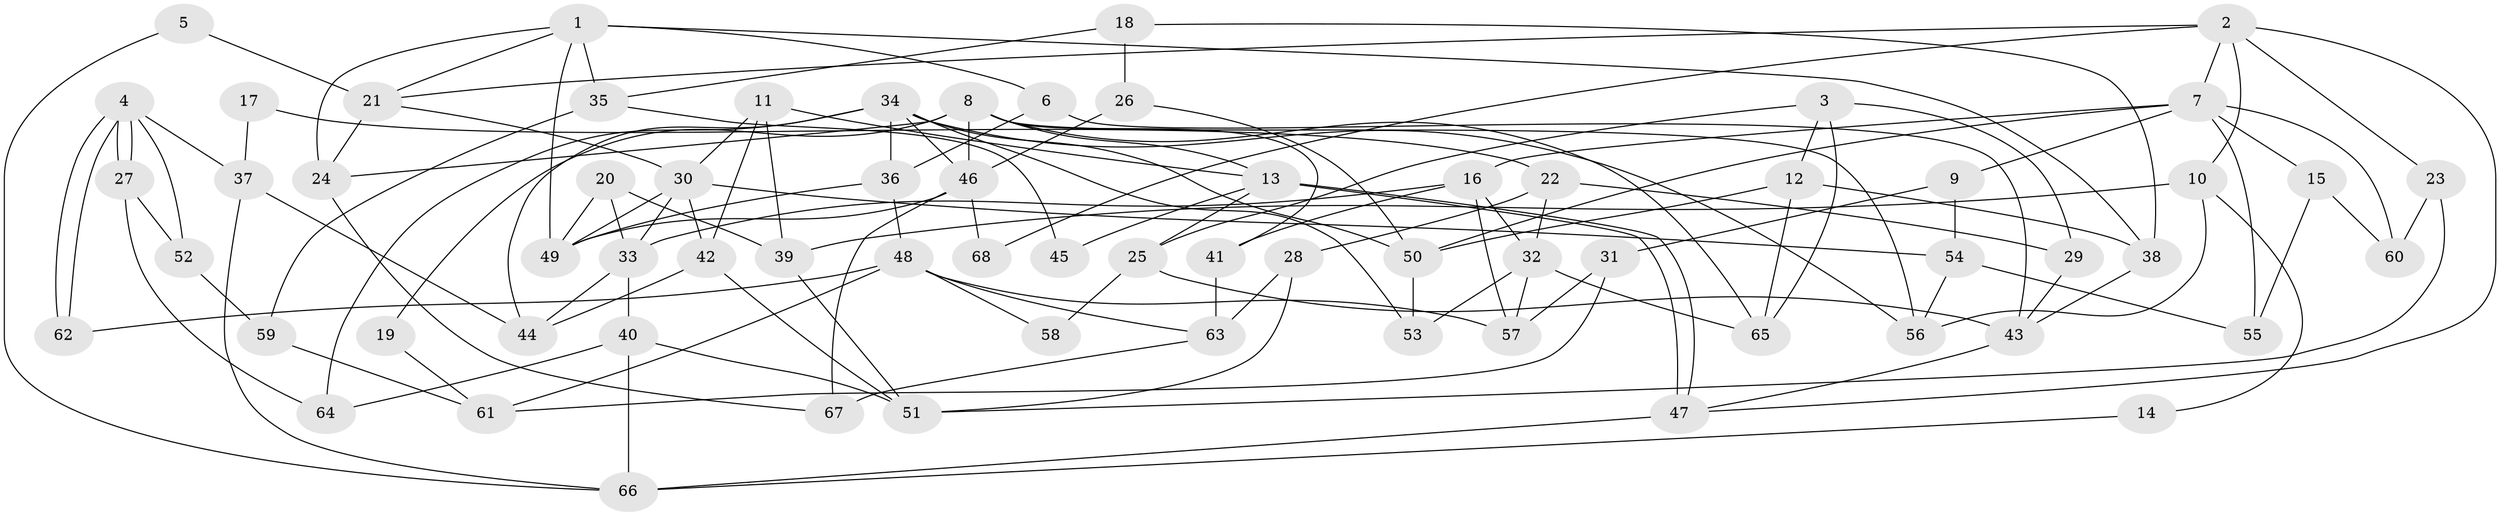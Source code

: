 // coarse degree distribution, {7: 0.1276595744680851, 6: 0.0851063829787234, 4: 0.23404255319148937, 5: 0.1276595744680851, 2: 0.0851063829787234, 10: 0.02127659574468085, 8: 0.06382978723404255, 3: 0.23404255319148937, 11: 0.02127659574468085}
// Generated by graph-tools (version 1.1) at 2025/23/03/03/25 07:23:59]
// undirected, 68 vertices, 136 edges
graph export_dot {
graph [start="1"]
  node [color=gray90,style=filled];
  1;
  2;
  3;
  4;
  5;
  6;
  7;
  8;
  9;
  10;
  11;
  12;
  13;
  14;
  15;
  16;
  17;
  18;
  19;
  20;
  21;
  22;
  23;
  24;
  25;
  26;
  27;
  28;
  29;
  30;
  31;
  32;
  33;
  34;
  35;
  36;
  37;
  38;
  39;
  40;
  41;
  42;
  43;
  44;
  45;
  46;
  47;
  48;
  49;
  50;
  51;
  52;
  53;
  54;
  55;
  56;
  57;
  58;
  59;
  60;
  61;
  62;
  63;
  64;
  65;
  66;
  67;
  68;
  1 -- 6;
  1 -- 21;
  1 -- 24;
  1 -- 35;
  1 -- 38;
  1 -- 49;
  2 -- 7;
  2 -- 47;
  2 -- 10;
  2 -- 21;
  2 -- 23;
  2 -- 68;
  3 -- 12;
  3 -- 65;
  3 -- 25;
  3 -- 29;
  4 -- 62;
  4 -- 62;
  4 -- 27;
  4 -- 27;
  4 -- 37;
  4 -- 52;
  5 -- 66;
  5 -- 21;
  6 -- 36;
  6 -- 43;
  7 -- 16;
  7 -- 50;
  7 -- 9;
  7 -- 15;
  7 -- 55;
  7 -- 60;
  8 -- 13;
  8 -- 24;
  8 -- 19;
  8 -- 41;
  8 -- 46;
  8 -- 56;
  8 -- 65;
  9 -- 54;
  9 -- 31;
  10 -- 56;
  10 -- 14;
  10 -- 39;
  11 -- 13;
  11 -- 30;
  11 -- 39;
  11 -- 42;
  12 -- 38;
  12 -- 65;
  12 -- 50;
  13 -- 25;
  13 -- 47;
  13 -- 47;
  13 -- 45;
  14 -- 66;
  15 -- 60;
  15 -- 55;
  16 -- 57;
  16 -- 33;
  16 -- 32;
  16 -- 41;
  17 -- 22;
  17 -- 37;
  18 -- 35;
  18 -- 26;
  18 -- 38;
  19 -- 61;
  20 -- 49;
  20 -- 39;
  20 -- 33;
  21 -- 30;
  21 -- 24;
  22 -- 29;
  22 -- 28;
  22 -- 32;
  23 -- 51;
  23 -- 60;
  24 -- 67;
  25 -- 43;
  25 -- 58;
  26 -- 46;
  26 -- 50;
  27 -- 64;
  27 -- 52;
  28 -- 63;
  28 -- 51;
  29 -- 43;
  30 -- 49;
  30 -- 42;
  30 -- 33;
  30 -- 54;
  31 -- 57;
  31 -- 61;
  32 -- 53;
  32 -- 57;
  32 -- 65;
  33 -- 40;
  33 -- 44;
  34 -- 53;
  34 -- 56;
  34 -- 36;
  34 -- 44;
  34 -- 46;
  34 -- 50;
  34 -- 64;
  35 -- 59;
  35 -- 45;
  36 -- 49;
  36 -- 48;
  37 -- 44;
  37 -- 66;
  38 -- 43;
  39 -- 51;
  40 -- 51;
  40 -- 64;
  40 -- 66;
  41 -- 63;
  42 -- 44;
  42 -- 51;
  43 -- 47;
  46 -- 49;
  46 -- 67;
  46 -- 68;
  47 -- 66;
  48 -- 63;
  48 -- 57;
  48 -- 58;
  48 -- 61;
  48 -- 62;
  50 -- 53;
  52 -- 59;
  54 -- 55;
  54 -- 56;
  59 -- 61;
  63 -- 67;
}
